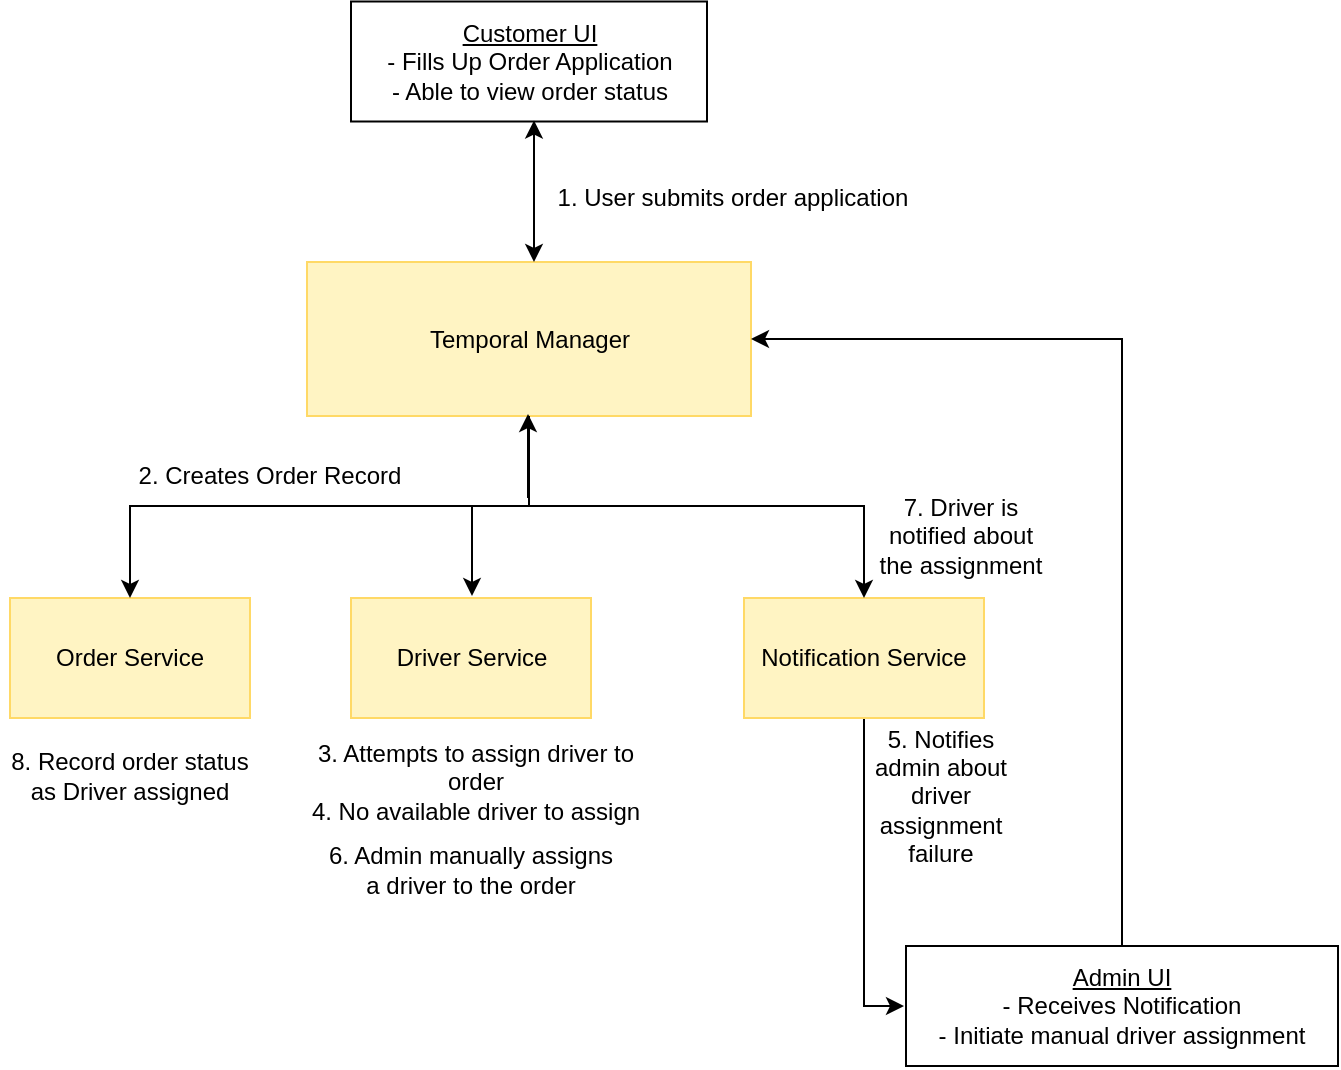<mxfile>
    <diagram name="Page-1" id="kmNskkRU3qmXra1z-Iw5">
        <mxGraphModel dx="1010" dy="445" grid="0" gridSize="10" guides="1" tooltips="1" connect="1" arrows="1" fold="1" page="1" pageScale="1" pageWidth="827" pageHeight="1169" math="0" shadow="0">
            <root>
                <mxCell id="0"/>
                <mxCell id="1" parent="0"/>
                <mxCell id="M7SAqmjCEimq1zTltQYp-1" value="&lt;u&gt;Customer UI&lt;/u&gt;&lt;div&gt;- Fills Up Order Application&lt;/div&gt;&lt;div&gt;- Able to view order status&lt;/div&gt;" style="rounded=0;whiteSpace=wrap;html=1;" parent="1" vertex="1">
                    <mxGeometry x="264.5" y="107.75" width="178" height="60" as="geometry"/>
                </mxCell>
                <mxCell id="M7SAqmjCEimq1zTltQYp-3" value="Temporal Manager" style="rounded=0;whiteSpace=wrap;html=1;fillColor=light-dark(#FFF4C3,var(--ge-dark-color, #121212));strokeColor=light-dark(#FFD966,#FFFFFF);" parent="1" vertex="1">
                    <mxGeometry x="242.5" y="238" width="222" height="77" as="geometry"/>
                </mxCell>
                <mxCell id="M7SAqmjCEimq1zTltQYp-5" value="Order Service" style="rounded=0;whiteSpace=wrap;html=1;fillColor=light-dark(#FFF4C3,var(--ge-dark-color, #121212));strokeColor=light-dark(#FFD966,#FFFFFF);" parent="1" vertex="1">
                    <mxGeometry x="94" y="406" width="120" height="60" as="geometry"/>
                </mxCell>
                <mxCell id="M7SAqmjCEimq1zTltQYp-6" value="Driver Service" style="rounded=0;whiteSpace=wrap;html=1;fillColor=light-dark(#FFF4C3,var(--ge-dark-color, #121212));strokeColor=light-dark(#FFD966,#FFFFFF);" parent="1" vertex="1">
                    <mxGeometry x="264.5" y="406" width="120" height="60" as="geometry"/>
                </mxCell>
                <mxCell id="M7SAqmjCEimq1zTltQYp-20" style="edgeStyle=orthogonalEdgeStyle;rounded=0;orthogonalLoop=1;jettySize=auto;html=1;exitX=0.5;exitY=1;exitDx=0;exitDy=0;entryX=0;entryY=0.5;entryDx=0;entryDy=0;" parent="1" source="M7SAqmjCEimq1zTltQYp-7" edge="1">
                    <mxGeometry relative="1" as="geometry">
                        <mxPoint x="541" y="610" as="targetPoint"/>
                        <Array as="points">
                            <mxPoint x="521" y="610"/>
                        </Array>
                    </mxGeometry>
                </mxCell>
                <mxCell id="M7SAqmjCEimq1zTltQYp-7" value="Notification Service" style="rounded=0;whiteSpace=wrap;html=1;strokeColor=light-dark(#FFD966,#FFFFFF);fillColor=light-dark(#FFF4C3,var(--ge-dark-color, #121212));" parent="1" vertex="1">
                    <mxGeometry x="461" y="406" width="120" height="60" as="geometry"/>
                </mxCell>
                <mxCell id="M7SAqmjCEimq1zTltQYp-8" value="2. Creates Order Record" style="text;html=1;align=center;verticalAlign=middle;whiteSpace=wrap;rounded=0;" parent="1" vertex="1">
                    <mxGeometry x="149" y="330" width="150" height="30" as="geometry"/>
                </mxCell>
                <mxCell id="M7SAqmjCEimq1zTltQYp-9" value="" style="endArrow=classic;startArrow=classic;html=1;rounded=0;entryX=0.5;entryY=0;entryDx=0;entryDy=0;exitX=0.5;exitY=0;exitDx=0;exitDy=0;" parent="1" source="M7SAqmjCEimq1zTltQYp-5" target="M7SAqmjCEimq1zTltQYp-7" edge="1">
                    <mxGeometry width="50" height="50" relative="1" as="geometry">
                        <mxPoint x="21" y="346" as="sourcePoint"/>
                        <mxPoint x="491" y="361" as="targetPoint"/>
                        <Array as="points">
                            <mxPoint x="154" y="360"/>
                            <mxPoint x="521" y="360"/>
                        </Array>
                    </mxGeometry>
                </mxCell>
                <mxCell id="M7SAqmjCEimq1zTltQYp-10" value="1. User submits order application" style="text;html=1;align=center;verticalAlign=middle;whiteSpace=wrap;rounded=0;" parent="1" vertex="1">
                    <mxGeometry x="332" y="177" width="247" height="58" as="geometry"/>
                </mxCell>
                <mxCell id="M7SAqmjCEimq1zTltQYp-11" value="3. Attempts to assign driver to order&lt;div&gt;4. No available driver to assign&lt;br&gt;&lt;div&gt;&lt;br&gt;&lt;/div&gt;&lt;/div&gt;" style="text;html=1;align=center;verticalAlign=middle;whiteSpace=wrap;rounded=0;" parent="1" vertex="1">
                    <mxGeometry x="240" y="490" width="174" height="30" as="geometry"/>
                </mxCell>
                <mxCell id="M7SAqmjCEimq1zTltQYp-12" value="" style="endArrow=classic;html=1;rounded=0;entryX=0.5;entryY=1;entryDx=0;entryDy=0;" parent="1" edge="1">
                    <mxGeometry width="50" height="50" relative="1" as="geometry">
                        <mxPoint x="353" y="356" as="sourcePoint"/>
                        <mxPoint x="353.0" y="314" as="targetPoint"/>
                    </mxGeometry>
                </mxCell>
                <mxCell id="M7SAqmjCEimq1zTltQYp-16" value="" style="endArrow=classic;startArrow=classic;html=1;rounded=0;" parent="1" edge="1">
                    <mxGeometry width="50" height="50" relative="1" as="geometry">
                        <mxPoint x="356.0" y="238" as="sourcePoint"/>
                        <mxPoint x="356" y="167.289" as="targetPoint"/>
                    </mxGeometry>
                </mxCell>
                <mxCell id="M7SAqmjCEimq1zTltQYp-18" value="5. Notifies admin about driver assignment failure" style="text;html=1;align=center;verticalAlign=middle;whiteSpace=wrap;rounded=0;" parent="1" vertex="1">
                    <mxGeometry x="516" y="490" width="87" height="30" as="geometry"/>
                </mxCell>
                <mxCell id="M7SAqmjCEimq1zTltQYp-30" style="edgeStyle=orthogonalEdgeStyle;rounded=0;orthogonalLoop=1;jettySize=auto;html=1;exitX=0.5;exitY=0;exitDx=0;exitDy=0;entryX=1;entryY=0.5;entryDx=0;entryDy=0;" parent="1" source="M7SAqmjCEimq1zTltQYp-19" target="M7SAqmjCEimq1zTltQYp-3" edge="1">
                    <mxGeometry relative="1" as="geometry"/>
                </mxCell>
                <mxCell id="M7SAqmjCEimq1zTltQYp-19" value="&lt;u&gt;Admin UI&lt;/u&gt;&lt;div&gt;- Receives Notification&lt;/div&gt;&lt;div&gt;- Initiate manual driver assignment&lt;/div&gt;" style="rounded=0;whiteSpace=wrap;html=1;" parent="1" vertex="1">
                    <mxGeometry x="542" y="580" width="216" height="60" as="geometry"/>
                </mxCell>
                <mxCell id="M7SAqmjCEimq1zTltQYp-26" value="6. Admin manually assigns a driver to the order" style="text;html=1;align=center;verticalAlign=middle;whiteSpace=wrap;rounded=0;" parent="1" vertex="1">
                    <mxGeometry x="251" y="527" width="147" height="30" as="geometry"/>
                </mxCell>
                <mxCell id="M7SAqmjCEimq1zTltQYp-27" value="7. Driver is notified about the assignment" style="text;html=1;align=center;verticalAlign=middle;whiteSpace=wrap;rounded=0;" parent="1" vertex="1">
                    <mxGeometry x="526" y="360" width="87" height="30" as="geometry"/>
                </mxCell>
                <mxCell id="M7SAqmjCEimq1zTltQYp-28" value="8. Record order status as Driver assigned" style="text;html=1;align=center;verticalAlign=middle;whiteSpace=wrap;rounded=0;" parent="1" vertex="1">
                    <mxGeometry x="89" y="480" width="130" height="30" as="geometry"/>
                </mxCell>
                <mxCell id="M7SAqmjCEimq1zTltQYp-29" style="edgeStyle=orthogonalEdgeStyle;rounded=0;orthogonalLoop=1;jettySize=auto;html=1;exitX=0.5;exitY=1;exitDx=0;exitDy=0;entryX=0.5;entryY=0;entryDx=0;entryDy=0;" parent="1" source="M7SAqmjCEimq1zTltQYp-3" edge="1">
                    <mxGeometry relative="1" as="geometry">
                        <mxPoint x="353.5" y="314" as="sourcePoint"/>
                        <mxPoint x="324.5" y="405" as="targetPoint"/>
                        <Array as="points">
                            <mxPoint x="354" y="360"/>
                            <mxPoint x="325" y="360"/>
                            <mxPoint x="325" y="405"/>
                        </Array>
                    </mxGeometry>
                </mxCell>
            </root>
        </mxGraphModel>
    </diagram>
</mxfile>